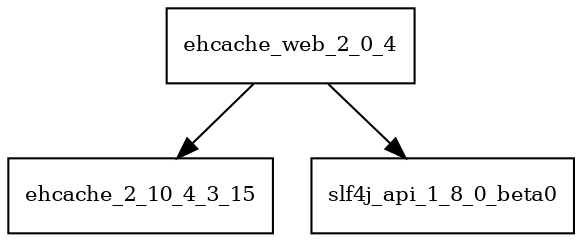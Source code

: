 digraph ehcache_web_2_0_4_dependencies {
  node [shape = box, fontsize=10.0];
  ehcache_web_2_0_4 -> ehcache_2_10_4_3_15;
  ehcache_web_2_0_4 -> slf4j_api_1_8_0_beta0;
}
